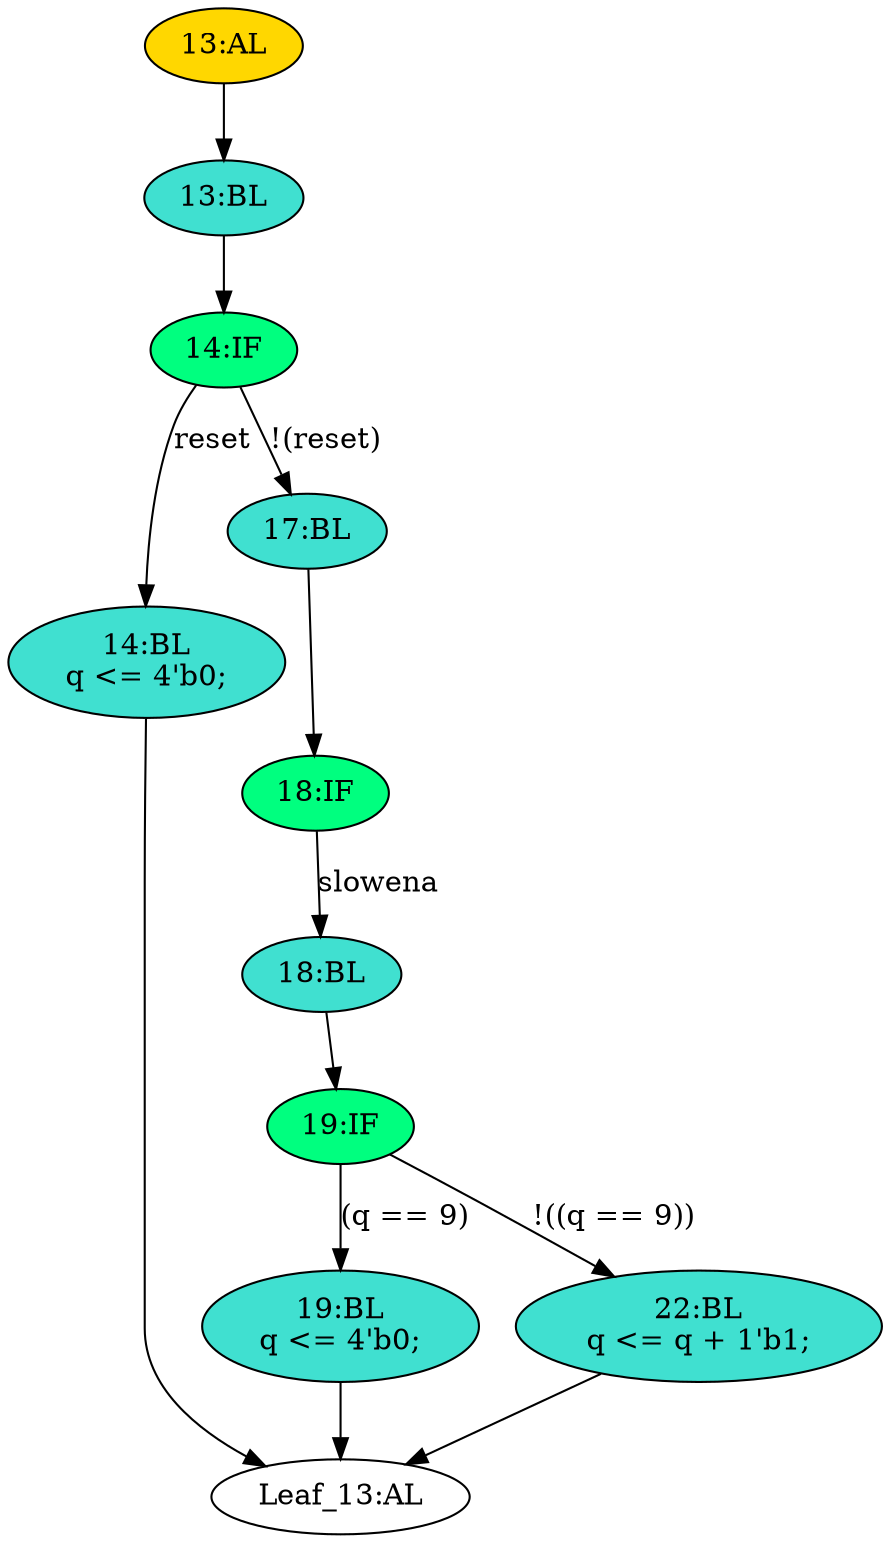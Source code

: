 strict digraph "" {
	node [label="\N"];
	"19:BL"	[ast="<pyverilog.vparser.ast.Block object at 0x7fd568499810>",
		fillcolor=turquoise,
		label="19:BL
q <= 4'b0;",
		statements="[<pyverilog.vparser.ast.NonblockingSubstitution object at 0x7fd5684995d0>]",
		style=filled,
		typ=Block];
	"Leaf_13:AL"	[def_var="['q']",
		label="Leaf_13:AL"];
	"19:BL" -> "Leaf_13:AL"	[cond="[]",
		lineno=None];
	"14:BL"	[ast="<pyverilog.vparser.ast.Block object at 0x7fd568499990>",
		fillcolor=turquoise,
		label="14:BL
q <= 4'b0;",
		statements="[<pyverilog.vparser.ast.NonblockingSubstitution object at 0x7fd568499850>]",
		style=filled,
		typ=Block];
	"14:BL" -> "Leaf_13:AL"	[cond="[]",
		lineno=None];
	"17:BL"	[ast="<pyverilog.vparser.ast.Block object at 0x7fd5684999d0>",
		fillcolor=turquoise,
		label="17:BL",
		statements="[]",
		style=filled,
		typ=Block];
	"18:IF"	[ast="<pyverilog.vparser.ast.IfStatement object at 0x7fd568499a10>",
		fillcolor=springgreen,
		label="18:IF",
		statements="[]",
		style=filled,
		typ=IfStatement];
	"17:BL" -> "18:IF"	[cond="[]",
		lineno=None];
	"18:BL"	[ast="<pyverilog.vparser.ast.Block object at 0x7fd568499ad0>",
		fillcolor=turquoise,
		label="18:BL",
		statements="[]",
		style=filled,
		typ=Block];
	"18:IF" -> "18:BL"	[cond="['slowena']",
		label=slowena,
		lineno=18];
	"19:IF"	[ast="<pyverilog.vparser.ast.IfStatement object at 0x7fd568499b10>",
		fillcolor=springgreen,
		label="19:IF",
		statements="[]",
		style=filled,
		typ=IfStatement];
	"19:IF" -> "19:BL"	[cond="['q']",
		label="(q == 9)",
		lineno=19];
	"22:BL"	[ast="<pyverilog.vparser.ast.Block object at 0x7fd568499b50>",
		fillcolor=turquoise,
		label="22:BL
q <= q + 1'b1;",
		statements="[<pyverilog.vparser.ast.NonblockingSubstitution object at 0x7fd568499b90>]",
		style=filled,
		typ=Block];
	"19:IF" -> "22:BL"	[cond="['q']",
		label="!((q == 9))",
		lineno=19];
	"13:BL"	[ast="<pyverilog.vparser.ast.Block object at 0x7fd568499f10>",
		fillcolor=turquoise,
		label="13:BL",
		statements="[]",
		style=filled,
		typ=Block];
	"14:IF"	[ast="<pyverilog.vparser.ast.IfStatement object at 0x7fd568499f50>",
		fillcolor=springgreen,
		label="14:IF",
		statements="[]",
		style=filled,
		typ=IfStatement];
	"13:BL" -> "14:IF"	[cond="[]",
		lineno=None];
	"14:IF" -> "14:BL"	[cond="['reset']",
		label=reset,
		lineno=14];
	"14:IF" -> "17:BL"	[cond="['reset']",
		label="!(reset)",
		lineno=14];
	"18:BL" -> "19:IF"	[cond="[]",
		lineno=None];
	"22:BL" -> "Leaf_13:AL"	[cond="[]",
		lineno=None];
	"13:AL"	[ast="<pyverilog.vparser.ast.Always object at 0x7fd5684b0050>",
		clk_sens=True,
		fillcolor=gold,
		label="13:AL",
		sens="['clk']",
		statements="[]",
		style=filled,
		typ=Always,
		use_var="['reset', 'q', 'slowena']"];
	"13:AL" -> "13:BL"	[cond="[]",
		lineno=None];
}
